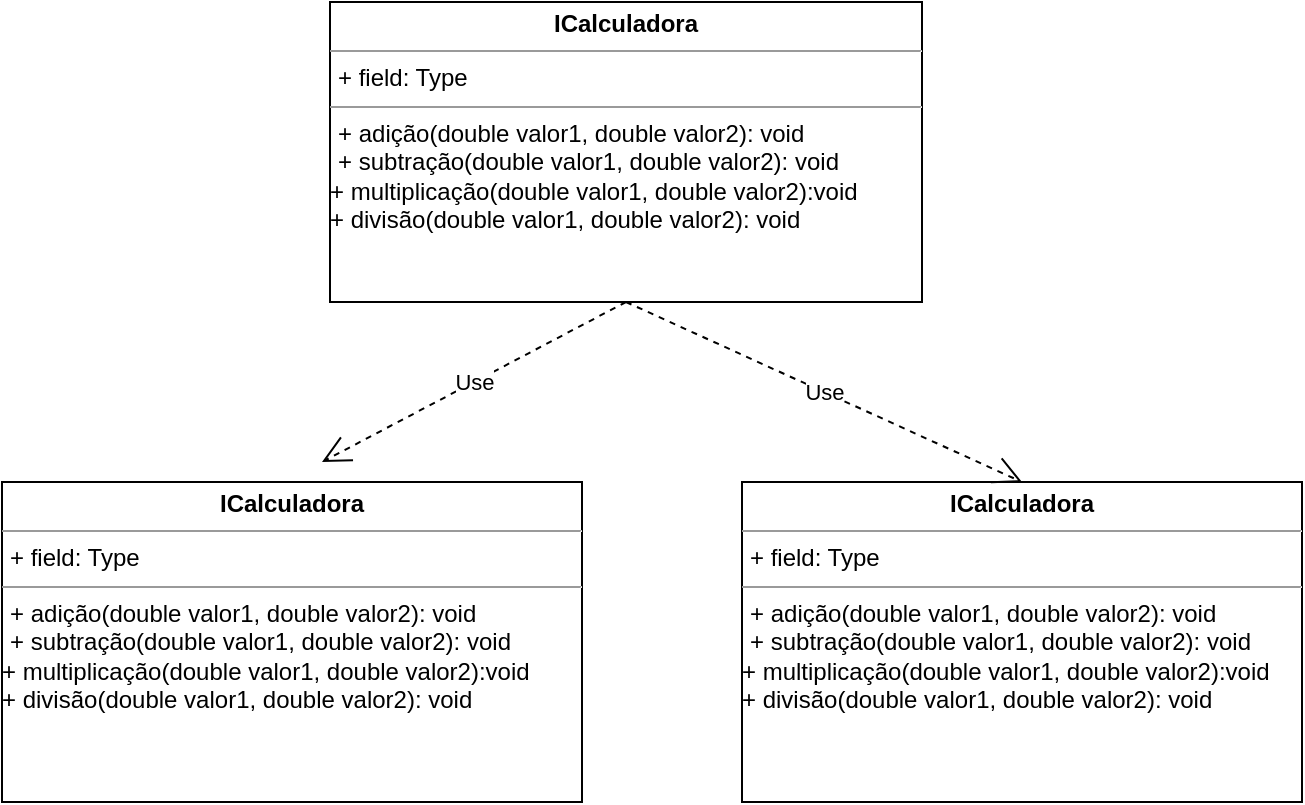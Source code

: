 <mxfile version="21.6.9" type="device">
  <diagram name="Página-1" id="Av8y7-duROc_i3f_s2vT">
    <mxGraphModel dx="1050" dy="574" grid="1" gridSize="10" guides="1" tooltips="1" connect="1" arrows="1" fold="1" page="1" pageScale="1" pageWidth="827" pageHeight="1169" math="0" shadow="0">
      <root>
        <mxCell id="0" />
        <mxCell id="1" parent="0" />
        <mxCell id="J42elmnD-nnqF_c1utQ_-13" value="&lt;p style=&quot;margin:0px;margin-top:4px;text-align:center;&quot;&gt;&lt;b&gt;ICalculadora&lt;/b&gt;&lt;/p&gt;&lt;hr size=&quot;1&quot;&gt;&lt;p style=&quot;margin:0px;margin-left:4px;&quot;&gt;+ field: Type&lt;/p&gt;&lt;hr size=&quot;1&quot;&gt;&lt;p style=&quot;margin:0px;margin-left:4px;&quot;&gt;+ adição(double valor1, double valor2): void&lt;/p&gt;&lt;p style=&quot;margin:0px;margin-left:4px;&quot;&gt;+ subtração(double valor1, double valor2): void&lt;/p&gt;&lt;div&gt;&lt;span style=&quot;background-color: initial;&quot;&gt;+ multiplicação(double valor1, double valor2):void&lt;/span&gt;&lt;/div&gt;&lt;div&gt;&lt;span style=&quot;background-color: initial;&quot;&gt;+ divisão(double valor1, double valor2): void&lt;/span&gt;&lt;/div&gt;" style="verticalAlign=top;align=left;overflow=fill;fontSize=12;fontFamily=Helvetica;html=1;whiteSpace=wrap;" vertex="1" parent="1">
          <mxGeometry x="254" y="120" width="296" height="150" as="geometry" />
        </mxCell>
        <mxCell id="J42elmnD-nnqF_c1utQ_-14" value="&lt;p style=&quot;border-color: var(--border-color); margin: 4px 0px 0px; text-align: center;&quot;&gt;&lt;b style=&quot;border-color: var(--border-color);&quot;&gt;ICalculadora&lt;/b&gt;&lt;/p&gt;&lt;hr style=&quot;border-color: var(--border-color);&quot; size=&quot;1&quot;&gt;&lt;p style=&quot;border-color: var(--border-color); margin: 0px 0px 0px 4px;&quot;&gt;+ field: Type&lt;/p&gt;&lt;hr style=&quot;border-color: var(--border-color);&quot; size=&quot;1&quot;&gt;&lt;p style=&quot;border-color: var(--border-color); margin: 0px 0px 0px 4px;&quot;&gt;+ adição(double valor1, double valor2): void&lt;/p&gt;&lt;p style=&quot;border-color: var(--border-color); margin: 0px 0px 0px 4px;&quot;&gt;+ subtração(double valor1, double valor2): void&lt;/p&gt;&lt;div style=&quot;border-color: var(--border-color);&quot;&gt;+ multiplicação(double valor1, double valor2):void&lt;/div&gt;&lt;div style=&quot;border-color: var(--border-color);&quot;&gt;&lt;span style=&quot;border-color: var(--border-color); background-color: initial;&quot;&gt;+ divisão(double valor1, double valor2): void&lt;/span&gt;&lt;/div&gt;" style="verticalAlign=top;align=left;overflow=fill;fontSize=12;fontFamily=Helvetica;html=1;whiteSpace=wrap;" vertex="1" parent="1">
          <mxGeometry x="90" y="360" width="290" height="160" as="geometry" />
        </mxCell>
        <mxCell id="J42elmnD-nnqF_c1utQ_-15" value="&lt;p style=&quot;border-color: var(--border-color); margin: 4px 0px 0px; text-align: center;&quot;&gt;&lt;b style=&quot;border-color: var(--border-color);&quot;&gt;ICalculadora&lt;/b&gt;&lt;/p&gt;&lt;hr style=&quot;border-color: var(--border-color);&quot; size=&quot;1&quot;&gt;&lt;p style=&quot;border-color: var(--border-color); margin: 0px 0px 0px 4px;&quot;&gt;+ field: Type&lt;/p&gt;&lt;hr style=&quot;border-color: var(--border-color);&quot; size=&quot;1&quot;&gt;&lt;p style=&quot;border-color: var(--border-color); margin: 0px 0px 0px 4px;&quot;&gt;+ adição(double valor1, double valor2): void&lt;/p&gt;&lt;p style=&quot;border-color: var(--border-color); margin: 0px 0px 0px 4px;&quot;&gt;+ subtração(double valor1, double valor2): void&lt;/p&gt;&lt;div style=&quot;border-color: var(--border-color);&quot;&gt;+ multiplicação(double valor1, double valor2):void&lt;/div&gt;&lt;div style=&quot;border-color: var(--border-color);&quot;&gt;&lt;span style=&quot;border-color: var(--border-color); background-color: initial;&quot;&gt;+ divisão(double valor1, double valor2): void&lt;/span&gt;&lt;/div&gt;" style="verticalAlign=top;align=left;overflow=fill;fontSize=12;fontFamily=Helvetica;html=1;whiteSpace=wrap;" vertex="1" parent="1">
          <mxGeometry x="460" y="360" width="280" height="160" as="geometry" />
        </mxCell>
        <mxCell id="J42elmnD-nnqF_c1utQ_-16" value="Use" style="endArrow=open;endSize=12;dashed=1;html=1;rounded=0;exitX=0.5;exitY=1;exitDx=0;exitDy=0;" edge="1" parent="1" source="J42elmnD-nnqF_c1utQ_-13">
          <mxGeometry width="160" relative="1" as="geometry">
            <mxPoint x="330" y="300" as="sourcePoint" />
            <mxPoint x="250" y="350" as="targetPoint" />
          </mxGeometry>
        </mxCell>
        <mxCell id="J42elmnD-nnqF_c1utQ_-18" value="Use" style="endArrow=open;endSize=12;dashed=1;html=1;rounded=0;entryX=0.5;entryY=0;entryDx=0;entryDy=0;exitX=0.5;exitY=1;exitDx=0;exitDy=0;" edge="1" parent="1" source="J42elmnD-nnqF_c1utQ_-13" target="J42elmnD-nnqF_c1utQ_-15">
          <mxGeometry width="160" relative="1" as="geometry">
            <mxPoint x="330" y="300" as="sourcePoint" />
            <mxPoint x="490" y="300" as="targetPoint" />
          </mxGeometry>
        </mxCell>
      </root>
    </mxGraphModel>
  </diagram>
</mxfile>
